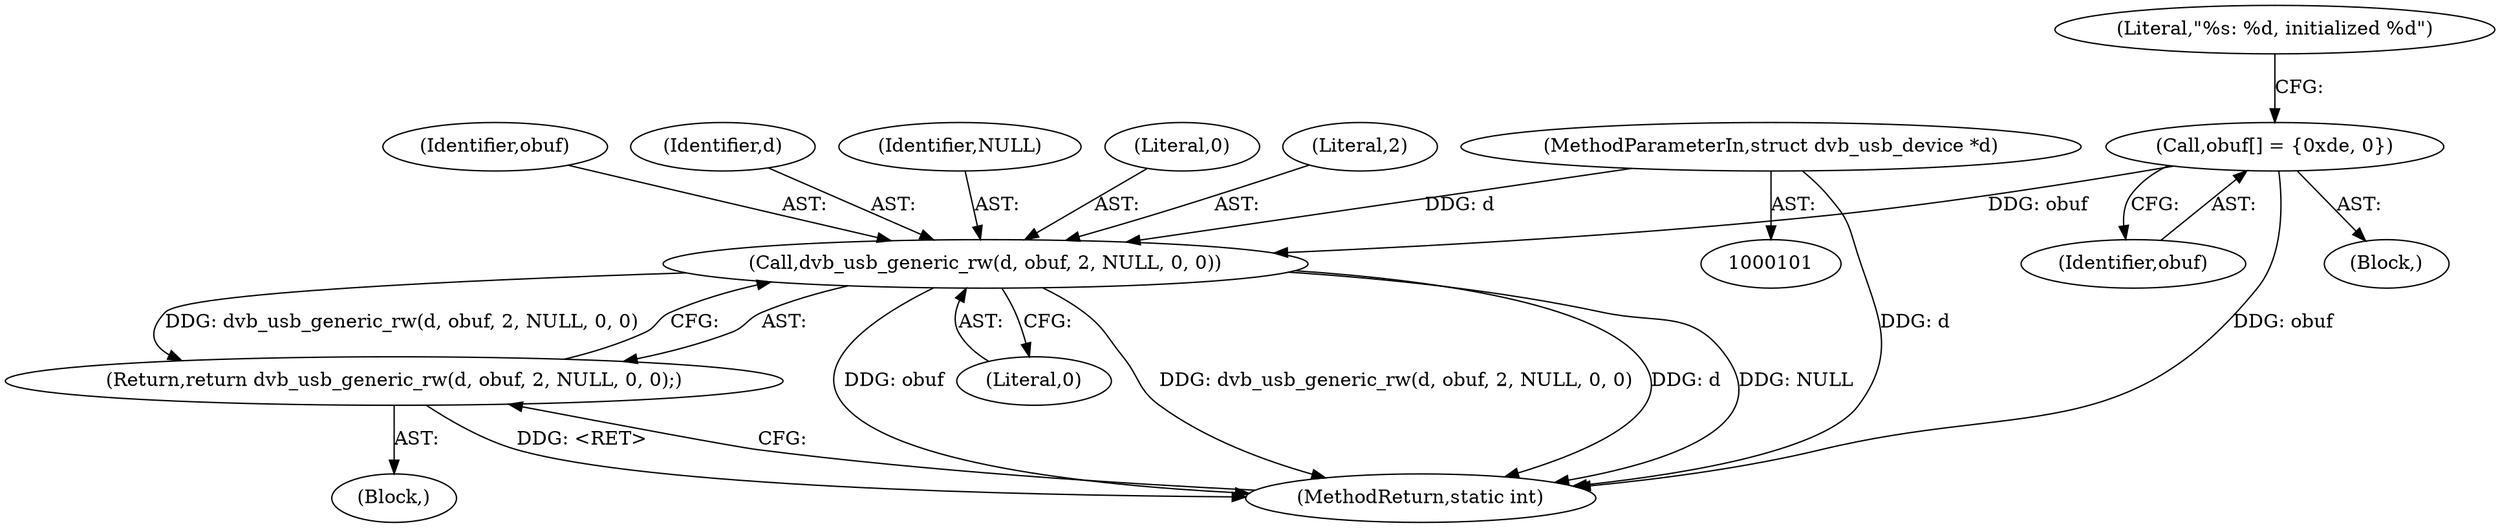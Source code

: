 digraph "1_linux_606142af57dad981b78707234cfbd15f9f7b7125_2@del" {
"1000137" [label="(Call,dvb_usb_generic_rw(d, obuf, 2, NULL, 0, 0))"];
"1000102" [label="(MethodParameterIn,struct dvb_usb_device *d)"];
"1000114" [label="(Call,obuf[] = {0xde, 0})"];
"1000136" [label="(Return,return dvb_usb_generic_rw(d, obuf, 2, NULL, 0, 0);)"];
"1000136" [label="(Return,return dvb_usb_generic_rw(d, obuf, 2, NULL, 0, 0);)"];
"1000104" [label="(Block,)"];
"1000139" [label="(Identifier,obuf)"];
"1000138" [label="(Identifier,d)"];
"1000137" [label="(Call,dvb_usb_generic_rw(d, obuf, 2, NULL, 0, 0))"];
"1000102" [label="(MethodParameterIn,struct dvb_usb_device *d)"];
"1000115" [label="(Identifier,obuf)"];
"1000141" [label="(Identifier,NULL)"];
"1000146" [label="(MethodReturn,static int)"];
"1000142" [label="(Literal,0)"];
"1000114" [label="(Call,obuf[] = {0xde, 0})"];
"1000143" [label="(Literal,0)"];
"1000140" [label="(Literal,2)"];
"1000130" [label="(Block,)"];
"1000117" [label="(Literal,\"%s: %d, initialized %d\")"];
"1000137" -> "1000136"  [label="AST: "];
"1000137" -> "1000143"  [label="CFG: "];
"1000138" -> "1000137"  [label="AST: "];
"1000139" -> "1000137"  [label="AST: "];
"1000140" -> "1000137"  [label="AST: "];
"1000141" -> "1000137"  [label="AST: "];
"1000142" -> "1000137"  [label="AST: "];
"1000143" -> "1000137"  [label="AST: "];
"1000136" -> "1000137"  [label="CFG: "];
"1000137" -> "1000146"  [label="DDG: d"];
"1000137" -> "1000146"  [label="DDG: NULL"];
"1000137" -> "1000146"  [label="DDG: obuf"];
"1000137" -> "1000146"  [label="DDG: dvb_usb_generic_rw(d, obuf, 2, NULL, 0, 0)"];
"1000137" -> "1000136"  [label="DDG: dvb_usb_generic_rw(d, obuf, 2, NULL, 0, 0)"];
"1000102" -> "1000137"  [label="DDG: d"];
"1000114" -> "1000137"  [label="DDG: obuf"];
"1000102" -> "1000101"  [label="AST: "];
"1000102" -> "1000146"  [label="DDG: d"];
"1000114" -> "1000104"  [label="AST: "];
"1000114" -> "1000115"  [label="CFG: "];
"1000115" -> "1000114"  [label="AST: "];
"1000117" -> "1000114"  [label="CFG: "];
"1000114" -> "1000146"  [label="DDG: obuf"];
"1000136" -> "1000130"  [label="AST: "];
"1000146" -> "1000136"  [label="CFG: "];
"1000136" -> "1000146"  [label="DDG: <RET>"];
}
